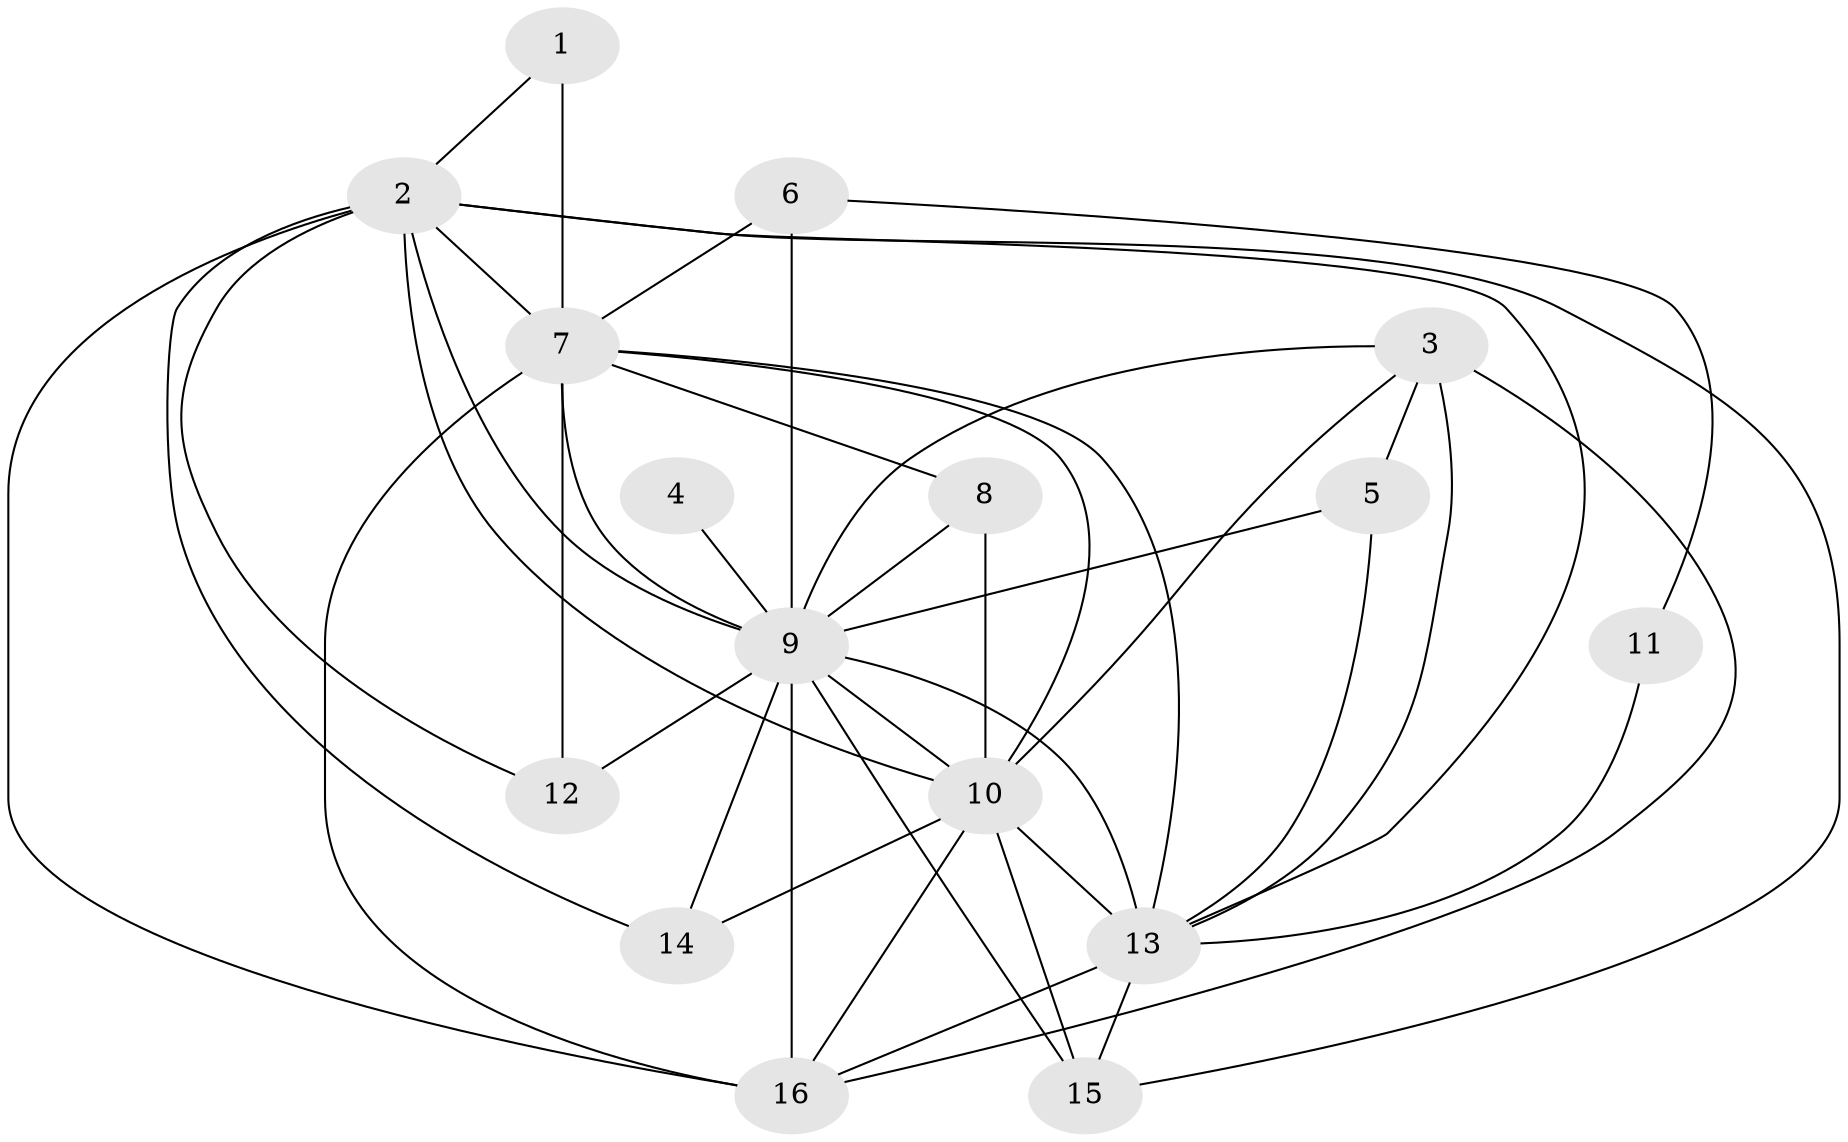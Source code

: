 // original degree distribution, {15: 0.03773584905660377, 14: 0.03773584905660377, 13: 0.03773584905660377, 19: 0.018867924528301886, 20: 0.018867924528301886, 16: 0.03773584905660377, 3: 0.22641509433962265, 4: 0.05660377358490566, 2: 0.5094339622641509, 5: 0.018867924528301886}
// Generated by graph-tools (version 1.1) at 2025/36/03/04/25 23:36:22]
// undirected, 16 vertices, 42 edges
graph export_dot {
  node [color=gray90,style=filled];
  1;
  2;
  3;
  4;
  5;
  6;
  7;
  8;
  9;
  10;
  11;
  12;
  13;
  14;
  15;
  16;
  1 -- 2 [weight=1.0];
  1 -- 7 [weight=2.0];
  2 -- 7 [weight=2.0];
  2 -- 9 [weight=2.0];
  2 -- 10 [weight=4.0];
  2 -- 12 [weight=1.0];
  2 -- 13 [weight=3.0];
  2 -- 14 [weight=1.0];
  2 -- 15 [weight=1.0];
  2 -- 16 [weight=2.0];
  3 -- 5 [weight=1.0];
  3 -- 9 [weight=1.0];
  3 -- 10 [weight=1.0];
  3 -- 13 [weight=1.0];
  3 -- 16 [weight=2.0];
  4 -- 9 [weight=1.0];
  5 -- 9 [weight=1.0];
  5 -- 13 [weight=1.0];
  6 -- 7 [weight=1.0];
  6 -- 9 [weight=3.0];
  6 -- 11 [weight=1.0];
  7 -- 8 [weight=1.0];
  7 -- 9 [weight=4.0];
  7 -- 10 [weight=4.0];
  7 -- 12 [weight=1.0];
  7 -- 13 [weight=5.0];
  7 -- 16 [weight=5.0];
  8 -- 9 [weight=1.0];
  8 -- 10 [weight=1.0];
  9 -- 10 [weight=2.0];
  9 -- 12 [weight=1.0];
  9 -- 13 [weight=4.0];
  9 -- 14 [weight=1.0];
  9 -- 15 [weight=1.0];
  9 -- 16 [weight=5.0];
  10 -- 13 [weight=3.0];
  10 -- 14 [weight=2.0];
  10 -- 15 [weight=1.0];
  10 -- 16 [weight=3.0];
  11 -- 13 [weight=1.0];
  13 -- 15 [weight=1.0];
  13 -- 16 [weight=6.0];
}
